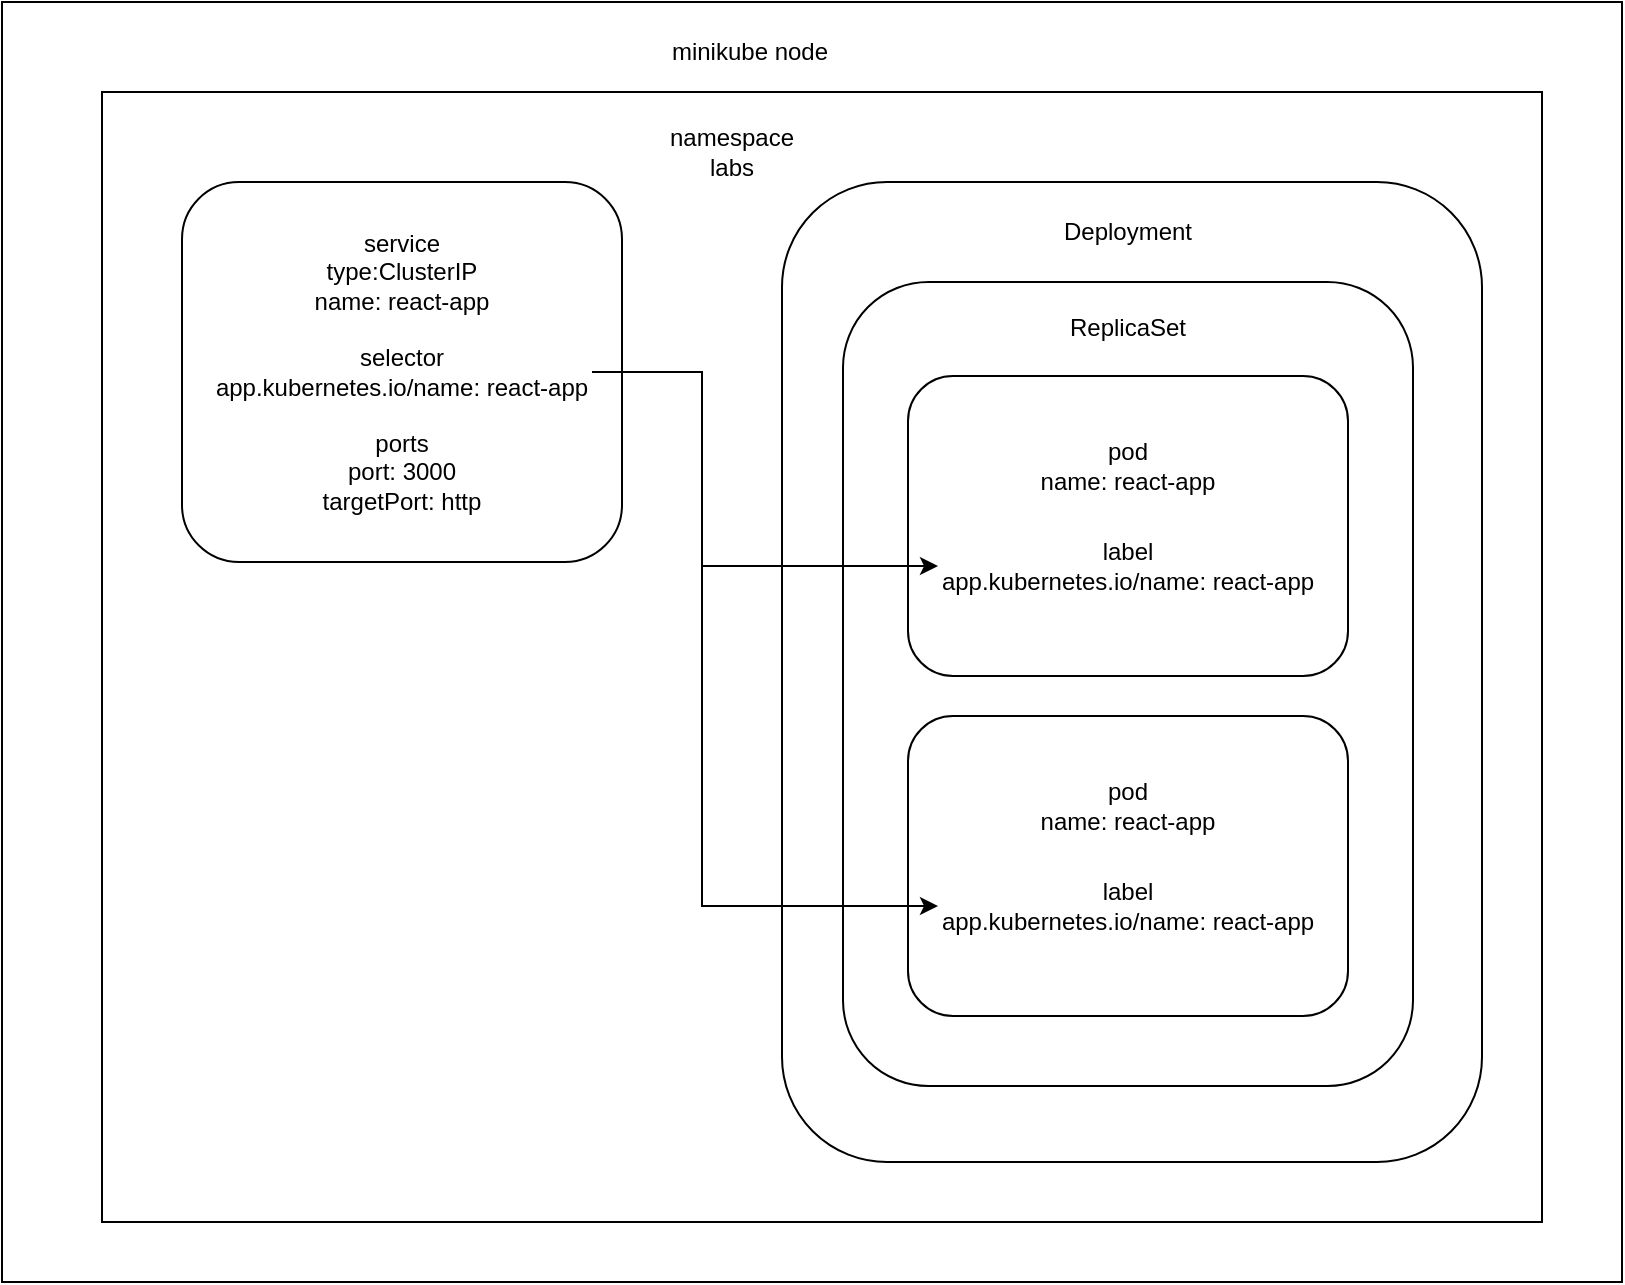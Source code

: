 <mxfile version="22.0.2" type="device">
  <diagram name="Страница — 1" id="Im1ipqhpt82EnKc-YsLn">
    <mxGraphModel dx="1009" dy="749" grid="1" gridSize="10" guides="1" tooltips="1" connect="1" arrows="1" fold="1" page="1" pageScale="1" pageWidth="827" pageHeight="1169" math="0" shadow="0">
      <root>
        <mxCell id="0" />
        <mxCell id="1" parent="0" />
        <mxCell id="A7DEZniaGQUI35fXbSPs-15" value="" style="rounded=0;whiteSpace=wrap;html=1;" parent="1" vertex="1">
          <mxGeometry x="10" y="91" width="810" height="640" as="geometry" />
        </mxCell>
        <mxCell id="A7DEZniaGQUI35fXbSPs-2" value="" style="rounded=0;whiteSpace=wrap;html=1;" parent="1" vertex="1">
          <mxGeometry x="60" y="136" width="720" height="565" as="geometry" />
        </mxCell>
        <mxCell id="A7DEZniaGQUI35fXbSPs-9" value="" style="rounded=1;whiteSpace=wrap;html=1;" parent="1" vertex="1">
          <mxGeometry x="100" y="181" width="220" height="190" as="geometry" />
        </mxCell>
        <mxCell id="A7DEZniaGQUI35fXbSPs-10" value="service&lt;br&gt;type:ClusterIP&lt;br&gt;name:&amp;nbsp;react-app" style="text;html=1;strokeColor=none;fillColor=none;align=center;verticalAlign=middle;whiteSpace=wrap;rounded=0;" parent="1" vertex="1">
          <mxGeometry x="150" y="211" width="120" height="30" as="geometry" />
        </mxCell>
        <mxCell id="A7DEZniaGQUI35fXbSPs-11" value="selector&lt;br&gt;app.kubernetes.io/name:&amp;nbsp;react-app" style="text;html=1;strokeColor=none;fillColor=none;align=center;verticalAlign=middle;whiteSpace=wrap;rounded=0;" parent="1" vertex="1">
          <mxGeometry x="115" y="261" width="190" height="30" as="geometry" />
        </mxCell>
        <mxCell id="A7DEZniaGQUI35fXbSPs-12" value="ports&lt;br&gt;port: 3000&lt;br&gt;targetPort: http" style="text;html=1;strokeColor=none;fillColor=none;align=center;verticalAlign=middle;whiteSpace=wrap;rounded=0;" parent="1" vertex="1">
          <mxGeometry x="160" y="311" width="100" height="30" as="geometry" />
        </mxCell>
        <mxCell id="A7DEZniaGQUI35fXbSPs-13" value="namespace&lt;br&gt;labs" style="text;html=1;strokeColor=none;fillColor=none;align=center;verticalAlign=middle;whiteSpace=wrap;rounded=0;" parent="1" vertex="1">
          <mxGeometry x="345" y="151" width="60" height="30" as="geometry" />
        </mxCell>
        <mxCell id="A7DEZniaGQUI35fXbSPs-18" value="minikube node" style="text;html=1;strokeColor=none;fillColor=none;align=center;verticalAlign=middle;whiteSpace=wrap;rounded=0;" parent="1" vertex="1">
          <mxGeometry x="329" y="101" width="110" height="30" as="geometry" />
        </mxCell>
        <mxCell id="Rpb3NorsBrquQk5KyYfB-6" value="" style="rounded=1;whiteSpace=wrap;html=1;" vertex="1" parent="1">
          <mxGeometry x="400" y="181" width="350" height="490" as="geometry" />
        </mxCell>
        <mxCell id="Rpb3NorsBrquQk5KyYfB-4" value="" style="rounded=1;whiteSpace=wrap;html=1;" vertex="1" parent="1">
          <mxGeometry x="430.5" y="231" width="285" height="402" as="geometry" />
        </mxCell>
        <mxCell id="Rpb3NorsBrquQk5KyYfB-1" value="" style="rounded=1;whiteSpace=wrap;html=1;" vertex="1" parent="1">
          <mxGeometry x="463" y="448" width="220" height="150" as="geometry" />
        </mxCell>
        <mxCell id="Rpb3NorsBrquQk5KyYfB-2" value="label&lt;br&gt;app.kubernetes.io/name:&amp;nbsp;react-app" style="text;html=1;strokeColor=none;fillColor=none;align=center;verticalAlign=middle;whiteSpace=wrap;rounded=0;" vertex="1" parent="1">
          <mxGeometry x="478" y="528" width="190" height="30" as="geometry" />
        </mxCell>
        <mxCell id="Rpb3NorsBrquQk5KyYfB-3" value="pod&lt;br&gt;name:&amp;nbsp;react-app" style="text;html=1;strokeColor=none;fillColor=none;align=center;verticalAlign=middle;whiteSpace=wrap;rounded=0;" vertex="1" parent="1">
          <mxGeometry x="513" y="478" width="120" height="30" as="geometry" />
        </mxCell>
        <mxCell id="A7DEZniaGQUI35fXbSPs-3" value="" style="rounded=1;whiteSpace=wrap;html=1;" parent="1" vertex="1">
          <mxGeometry x="463" y="278" width="220" height="150" as="geometry" />
        </mxCell>
        <mxCell id="A7DEZniaGQUI35fXbSPs-4" value="pod&lt;br&gt;name:&amp;nbsp;react-app" style="text;html=1;strokeColor=none;fillColor=none;align=center;verticalAlign=middle;whiteSpace=wrap;rounded=0;" parent="1" vertex="1">
          <mxGeometry x="513" y="308" width="120" height="30" as="geometry" />
        </mxCell>
        <mxCell id="A7DEZniaGQUI35fXbSPs-5" value="label&lt;br&gt;app.kubernetes.io/name:&amp;nbsp;react-app" style="text;html=1;strokeColor=none;fillColor=none;align=center;verticalAlign=middle;whiteSpace=wrap;rounded=0;" parent="1" vertex="1">
          <mxGeometry x="478" y="358" width="190" height="30" as="geometry" />
        </mxCell>
        <mxCell id="Rpb3NorsBrquQk5KyYfB-5" value="ReplicaSet" style="text;html=1;strokeColor=none;fillColor=none;align=center;verticalAlign=middle;whiteSpace=wrap;rounded=0;" vertex="1" parent="1">
          <mxGeometry x="543" y="239" width="60" height="30" as="geometry" />
        </mxCell>
        <mxCell id="Rpb3NorsBrquQk5KyYfB-7" value="Deployment" style="text;html=1;strokeColor=none;fillColor=none;align=center;verticalAlign=middle;whiteSpace=wrap;rounded=0;" vertex="1" parent="1">
          <mxGeometry x="543" y="191" width="60" height="30" as="geometry" />
        </mxCell>
        <mxCell id="Rpb3NorsBrquQk5KyYfB-9" style="edgeStyle=orthogonalEdgeStyle;rounded=0;orthogonalLoop=1;jettySize=auto;html=1;exitX=1;exitY=0.5;exitDx=0;exitDy=0;entryX=0;entryY=0.5;entryDx=0;entryDy=0;" edge="1" parent="1" source="A7DEZniaGQUI35fXbSPs-11" target="Rpb3NorsBrquQk5KyYfB-2">
          <mxGeometry relative="1" as="geometry">
            <Array as="points">
              <mxPoint x="360" y="276" />
              <mxPoint x="360" y="543" />
            </Array>
          </mxGeometry>
        </mxCell>
        <mxCell id="Rpb3NorsBrquQk5KyYfB-8" style="edgeStyle=orthogonalEdgeStyle;rounded=0;orthogonalLoop=1;jettySize=auto;html=1;exitX=1;exitY=0.5;exitDx=0;exitDy=0;entryX=0;entryY=0.5;entryDx=0;entryDy=0;" edge="1" parent="1" source="A7DEZniaGQUI35fXbSPs-11" target="A7DEZniaGQUI35fXbSPs-5">
          <mxGeometry relative="1" as="geometry">
            <Array as="points">
              <mxPoint x="360" y="276" />
              <mxPoint x="360" y="373" />
            </Array>
          </mxGeometry>
        </mxCell>
      </root>
    </mxGraphModel>
  </diagram>
</mxfile>
